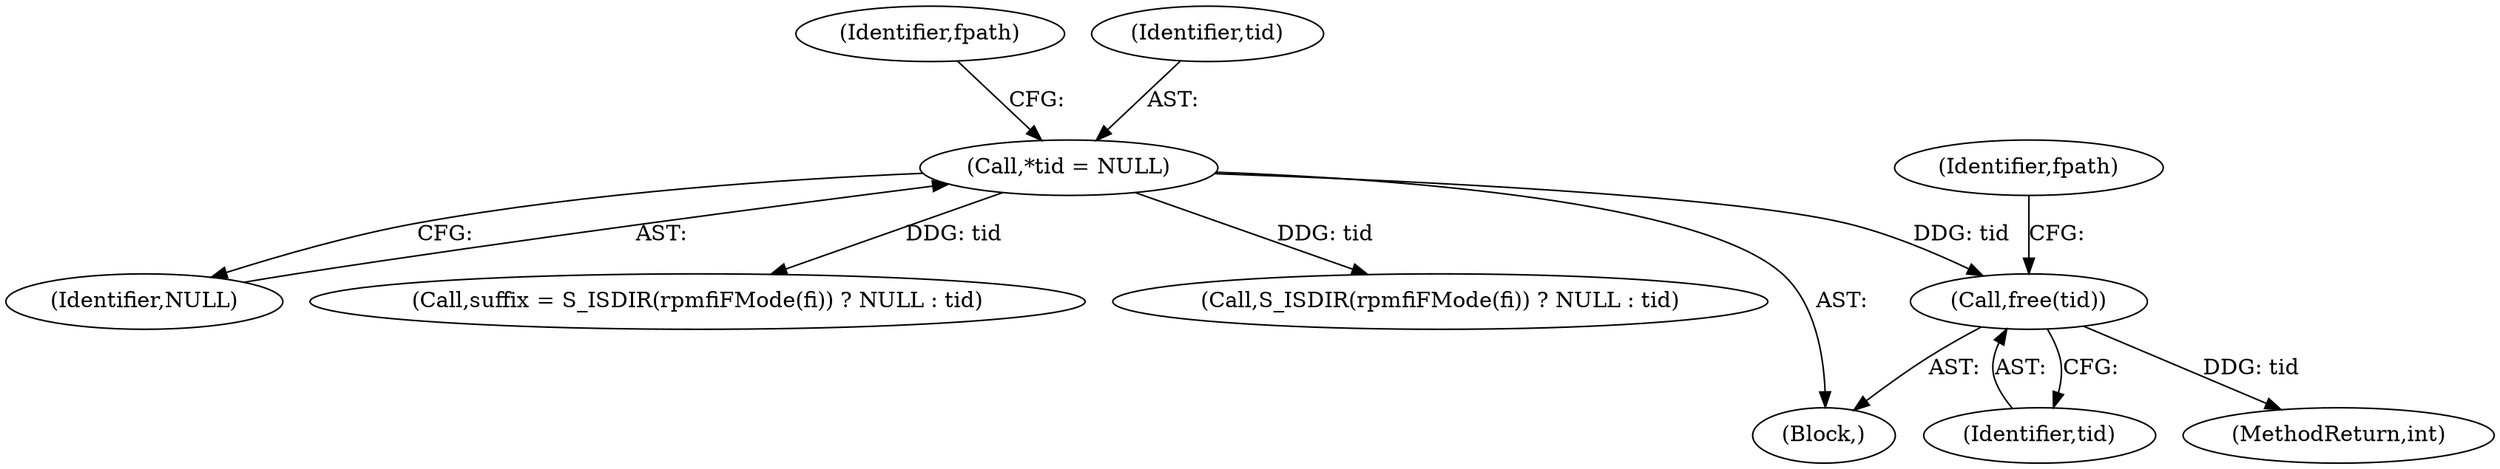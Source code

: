 digraph "0_rpm_404ef011c300207cdb1e531670384564aae04bdc_1@API" {
"1000612" [label="(Call,free(tid))"];
"1000184" [label="(Call,*tid = NULL)"];
"1000186" [label="(Identifier,NULL)"];
"1000246" [label="(Call,suffix = S_ISDIR(rpmfiFMode(fi)) ? NULL : tid)"];
"1000613" [label="(Identifier,tid)"];
"1000612" [label="(Call,free(tid))"];
"1000190" [label="(Identifier,fpath)"];
"1000184" [label="(Call,*tid = NULL)"];
"1000185" [label="(Identifier,tid)"];
"1000248" [label="(Call,S_ISDIR(rpmfiFMode(fi)) ? NULL : tid)"];
"1000124" [label="(Block,)"];
"1000615" [label="(Identifier,fpath)"];
"1000618" [label="(MethodReturn,int)"];
"1000612" -> "1000124"  [label="AST: "];
"1000612" -> "1000613"  [label="CFG: "];
"1000613" -> "1000612"  [label="AST: "];
"1000615" -> "1000612"  [label="CFG: "];
"1000612" -> "1000618"  [label="DDG: tid"];
"1000184" -> "1000612"  [label="DDG: tid"];
"1000184" -> "1000124"  [label="AST: "];
"1000184" -> "1000186"  [label="CFG: "];
"1000185" -> "1000184"  [label="AST: "];
"1000186" -> "1000184"  [label="AST: "];
"1000190" -> "1000184"  [label="CFG: "];
"1000184" -> "1000246"  [label="DDG: tid"];
"1000184" -> "1000248"  [label="DDG: tid"];
}
